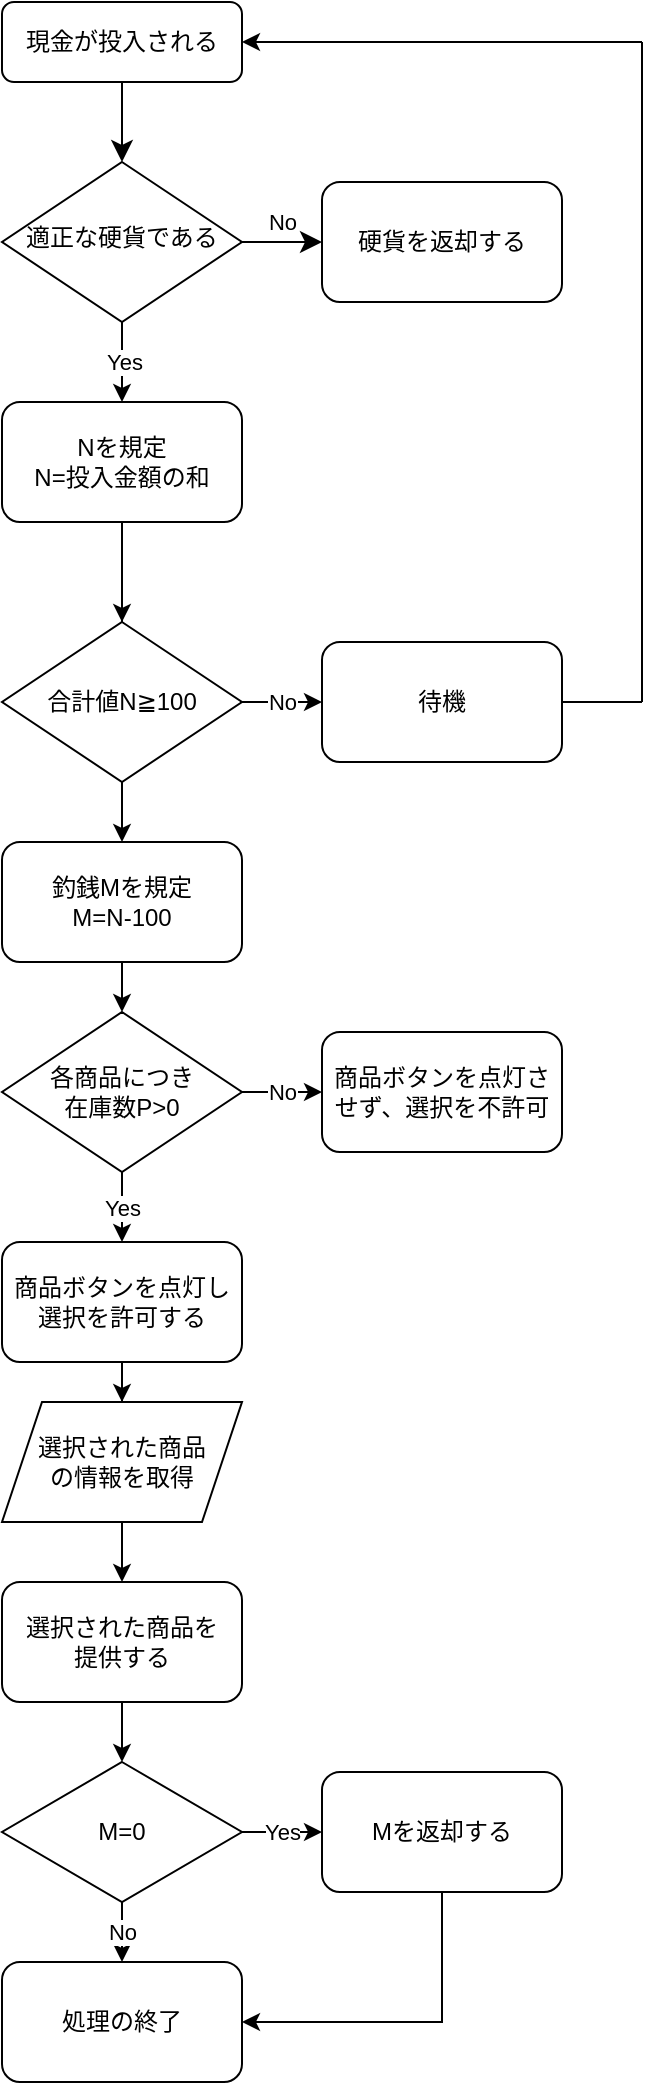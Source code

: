 <mxfile version="16.6.6" type="github">
  <diagram id="C5RBs43oDa-KdzZeNtuy" name="Page-1">
    <mxGraphModel dx="1422" dy="762" grid="1" gridSize="10" guides="1" tooltips="1" connect="1" arrows="1" fold="1" page="1" pageScale="1" pageWidth="827" pageHeight="1169" math="0" shadow="0">
      <root>
        <mxCell id="WIyWlLk6GJQsqaUBKTNV-0" />
        <mxCell id="WIyWlLk6GJQsqaUBKTNV-1" parent="WIyWlLk6GJQsqaUBKTNV-0" />
        <mxCell id="WIyWlLk6GJQsqaUBKTNV-2" value="" style="rounded=0;html=1;jettySize=auto;orthogonalLoop=1;fontSize=11;endArrow=classic;endFill=1;endSize=8;strokeWidth=1;shadow=0;labelBackgroundColor=none;edgeStyle=orthogonalEdgeStyle;" parent="WIyWlLk6GJQsqaUBKTNV-1" source="WIyWlLk6GJQsqaUBKTNV-3" target="WIyWlLk6GJQsqaUBKTNV-6" edge="1">
          <mxGeometry relative="1" as="geometry" />
        </mxCell>
        <mxCell id="WIyWlLk6GJQsqaUBKTNV-3" value="&lt;font style=&quot;vertical-align: inherit&quot;&gt;&lt;font style=&quot;vertical-align: inherit&quot;&gt;現金が投入される&lt;/font&gt;&lt;/font&gt;" style="rounded=1;whiteSpace=wrap;html=1;fontSize=12;glass=0;strokeWidth=1;shadow=0;" parent="WIyWlLk6GJQsqaUBKTNV-1" vertex="1">
          <mxGeometry x="160" y="80" width="120" height="40" as="geometry" />
        </mxCell>
        <mxCell id="WIyWlLk6GJQsqaUBKTNV-5" value="No" style="edgeStyle=orthogonalEdgeStyle;rounded=0;html=1;jettySize=auto;orthogonalLoop=1;fontSize=11;endArrow=classic;endFill=1;endSize=8;strokeWidth=1;shadow=0;labelBackgroundColor=none;" parent="WIyWlLk6GJQsqaUBKTNV-1" source="WIyWlLk6GJQsqaUBKTNV-6" target="WIyWlLk6GJQsqaUBKTNV-7" edge="1">
          <mxGeometry y="10" relative="1" as="geometry">
            <mxPoint as="offset" />
          </mxGeometry>
        </mxCell>
        <mxCell id="TvOVCjF9T63dAqN5FJSw-5" value="Yes" style="edgeStyle=orthogonalEdgeStyle;rounded=0;orthogonalLoop=1;jettySize=auto;html=1;endArrow=classic;endFill=1;" edge="1" parent="WIyWlLk6GJQsqaUBKTNV-1" source="WIyWlLk6GJQsqaUBKTNV-6">
          <mxGeometry relative="1" as="geometry">
            <mxPoint x="220" y="280" as="targetPoint" />
          </mxGeometry>
        </mxCell>
        <mxCell id="WIyWlLk6GJQsqaUBKTNV-7" value="&lt;font style=&quot;vertical-align: inherit&quot;&gt;&lt;font style=&quot;vertical-align: inherit&quot;&gt;&lt;font style=&quot;vertical-align: inherit&quot;&gt;&lt;font style=&quot;vertical-align: inherit&quot;&gt;&lt;font style=&quot;vertical-align: inherit&quot;&gt;&lt;font style=&quot;vertical-align: inherit&quot;&gt;&lt;font style=&quot;vertical-align: inherit&quot;&gt;&lt;font style=&quot;vertical-align: inherit&quot;&gt;硬貨を返却する&lt;/font&gt;&lt;/font&gt;&lt;/font&gt;&lt;/font&gt;&lt;/font&gt;&lt;/font&gt;&lt;/font&gt;&lt;/font&gt;" style="rounded=1;whiteSpace=wrap;html=1;fontSize=12;glass=0;strokeWidth=1;shadow=0;" parent="WIyWlLk6GJQsqaUBKTNV-1" vertex="1">
          <mxGeometry x="320" y="170" width="120" height="60" as="geometry" />
        </mxCell>
        <mxCell id="WIyWlLk6GJQsqaUBKTNV-6" value="&lt;font style=&quot;vertical-align: inherit&quot;&gt;&lt;font style=&quot;vertical-align: inherit&quot;&gt;適正な硬貨である&lt;/font&gt;&lt;/font&gt;" style="rhombus;whiteSpace=wrap;html=1;shadow=0;fontFamily=Helvetica;fontSize=12;align=center;strokeWidth=1;spacing=6;spacingTop=-4;" parent="WIyWlLk6GJQsqaUBKTNV-1" vertex="1">
          <mxGeometry x="160" y="160" width="120" height="80" as="geometry" />
        </mxCell>
        <mxCell id="TvOVCjF9T63dAqN5FJSw-7" style="edgeStyle=orthogonalEdgeStyle;rounded=0;orthogonalLoop=1;jettySize=auto;html=1;exitX=0.5;exitY=0;exitDx=0;exitDy=0;endArrow=classic;endFill=1;" edge="1" parent="WIyWlLk6GJQsqaUBKTNV-1">
          <mxGeometry relative="1" as="geometry">
            <mxPoint x="220" y="370" as="sourcePoint" />
            <mxPoint x="220" y="370" as="targetPoint" />
          </mxGeometry>
        </mxCell>
        <mxCell id="TvOVCjF9T63dAqN5FJSw-13" value="" style="endArrow=classic;html=1;rounded=0;entryX=1;entryY=0.5;entryDx=0;entryDy=0;strokeColor=none;" edge="1" parent="WIyWlLk6GJQsqaUBKTNV-1" target="WIyWlLk6GJQsqaUBKTNV-3">
          <mxGeometry width="50" height="50" relative="1" as="geometry">
            <mxPoint x="480" y="100" as="sourcePoint" />
            <mxPoint x="439" y="70" as="targetPoint" />
            <Array as="points" />
          </mxGeometry>
        </mxCell>
        <mxCell id="TvOVCjF9T63dAqN5FJSw-16" value="待機" style="rounded=1;whiteSpace=wrap;html=1;" vertex="1" parent="WIyWlLk6GJQsqaUBKTNV-1">
          <mxGeometry x="320" y="400" width="120" height="60" as="geometry" />
        </mxCell>
        <mxCell id="TvOVCjF9T63dAqN5FJSw-20" value="" style="endArrow=none;html=1;rounded=0;" edge="1" parent="WIyWlLk6GJQsqaUBKTNV-1">
          <mxGeometry width="50" height="50" relative="1" as="geometry">
            <mxPoint x="480" y="430" as="sourcePoint" />
            <mxPoint x="480" y="100" as="targetPoint" />
          </mxGeometry>
        </mxCell>
        <mxCell id="TvOVCjF9T63dAqN5FJSw-23" value="" style="endArrow=classic;html=1;rounded=0;" edge="1" parent="WIyWlLk6GJQsqaUBKTNV-1">
          <mxGeometry width="50" height="50" relative="1" as="geometry">
            <mxPoint x="480" y="100" as="sourcePoint" />
            <mxPoint x="280" y="100" as="targetPoint" />
          </mxGeometry>
        </mxCell>
        <mxCell id="TvOVCjF9T63dAqN5FJSw-29" value="Yes" style="edgeStyle=orthogonalEdgeStyle;rounded=0;orthogonalLoop=1;jettySize=auto;html=1;endArrow=classic;endFill=1;entryX=0.5;entryY=0;entryDx=0;entryDy=0;" edge="1" parent="WIyWlLk6GJQsqaUBKTNV-1" source="TvOVCjF9T63dAqN5FJSw-25" target="TvOVCjF9T63dAqN5FJSw-50">
          <mxGeometry relative="1" as="geometry">
            <mxPoint x="220" y="690" as="targetPoint" />
          </mxGeometry>
        </mxCell>
        <mxCell id="TvOVCjF9T63dAqN5FJSw-35" value="No" style="edgeStyle=orthogonalEdgeStyle;rounded=0;orthogonalLoop=1;jettySize=auto;html=1;endArrow=classic;endFill=1;" edge="1" parent="WIyWlLk6GJQsqaUBKTNV-1" source="TvOVCjF9T63dAqN5FJSw-25" target="TvOVCjF9T63dAqN5FJSw-34">
          <mxGeometry relative="1" as="geometry" />
        </mxCell>
        <mxCell id="TvOVCjF9T63dAqN5FJSw-25" value="各商品につき&lt;br&gt;在庫数P&amp;gt;0" style="rhombus;whiteSpace=wrap;html=1;" vertex="1" parent="WIyWlLk6GJQsqaUBKTNV-1">
          <mxGeometry x="160" y="585" width="120" height="80" as="geometry" />
        </mxCell>
        <mxCell id="TvOVCjF9T63dAqN5FJSw-34" value="商品ボタンを点灯させず、選択を不許可" style="rounded=1;whiteSpace=wrap;html=1;" vertex="1" parent="WIyWlLk6GJQsqaUBKTNV-1">
          <mxGeometry x="320" y="595" width="120" height="60" as="geometry" />
        </mxCell>
        <mxCell id="TvOVCjF9T63dAqN5FJSw-37" style="edgeStyle=orthogonalEdgeStyle;rounded=0;orthogonalLoop=1;jettySize=auto;html=1;exitX=0.5;exitY=0;exitDx=0;exitDy=0;endArrow=classic;endFill=1;" edge="1" parent="WIyWlLk6GJQsqaUBKTNV-1">
          <mxGeometry relative="1" as="geometry">
            <mxPoint x="220" y="370" as="sourcePoint" />
            <mxPoint x="220" y="370" as="targetPoint" />
          </mxGeometry>
        </mxCell>
        <mxCell id="TvOVCjF9T63dAqN5FJSw-42" value="No" style="edgeStyle=orthogonalEdgeStyle;rounded=0;orthogonalLoop=1;jettySize=auto;html=1;endArrow=classic;endFill=1;" edge="1" parent="WIyWlLk6GJQsqaUBKTNV-1" source="TvOVCjF9T63dAqN5FJSw-8" target="TvOVCjF9T63dAqN5FJSw-16">
          <mxGeometry relative="1" as="geometry" />
        </mxCell>
        <mxCell id="TvOVCjF9T63dAqN5FJSw-48" value="" style="edgeStyle=orthogonalEdgeStyle;rounded=0;orthogonalLoop=1;jettySize=auto;html=1;endArrow=classic;endFill=1;" edge="1" parent="WIyWlLk6GJQsqaUBKTNV-1" source="TvOVCjF9T63dAqN5FJSw-8" target="TvOVCjF9T63dAqN5FJSw-47">
          <mxGeometry relative="1" as="geometry" />
        </mxCell>
        <mxCell id="TvOVCjF9T63dAqN5FJSw-8" value="合計値N≧100" style="rhombus;whiteSpace=wrap;html=1;" vertex="1" parent="WIyWlLk6GJQsqaUBKTNV-1">
          <mxGeometry x="160" y="390" width="120" height="80" as="geometry" />
        </mxCell>
        <mxCell id="TvOVCjF9T63dAqN5FJSw-41" value="" style="edgeStyle=orthogonalEdgeStyle;rounded=0;orthogonalLoop=1;jettySize=auto;html=1;entryX=0.5;entryY=0;entryDx=0;entryDy=0;endArrow=none;" edge="1" parent="WIyWlLk6GJQsqaUBKTNV-1" target="TvOVCjF9T63dAqN5FJSw-8">
          <mxGeometry relative="1" as="geometry">
            <mxPoint x="220" y="370" as="sourcePoint" />
            <mxPoint x="220" y="430" as="targetPoint" />
          </mxGeometry>
        </mxCell>
        <mxCell id="TvOVCjF9T63dAqN5FJSw-44" value="" style="endArrow=none;html=1;rounded=0;exitX=1;exitY=0.5;exitDx=0;exitDy=0;" edge="1" parent="WIyWlLk6GJQsqaUBKTNV-1" source="TvOVCjF9T63dAqN5FJSw-16">
          <mxGeometry width="50" height="50" relative="1" as="geometry">
            <mxPoint x="370" y="490" as="sourcePoint" />
            <mxPoint x="480" y="430" as="targetPoint" />
          </mxGeometry>
        </mxCell>
        <mxCell id="TvOVCjF9T63dAqN5FJSw-46" value="" style="edgeStyle=orthogonalEdgeStyle;rounded=0;orthogonalLoop=1;jettySize=auto;html=1;endArrow=classic;endFill=1;" edge="1" parent="WIyWlLk6GJQsqaUBKTNV-1" source="TvOVCjF9T63dAqN5FJSw-45" target="TvOVCjF9T63dAqN5FJSw-8">
          <mxGeometry relative="1" as="geometry" />
        </mxCell>
        <mxCell id="TvOVCjF9T63dAqN5FJSw-45" value="Nを規定&lt;br&gt;N=投入金額の和" style="rounded=1;whiteSpace=wrap;html=1;" vertex="1" parent="WIyWlLk6GJQsqaUBKTNV-1">
          <mxGeometry x="160" y="280" width="120" height="60" as="geometry" />
        </mxCell>
        <mxCell id="TvOVCjF9T63dAqN5FJSw-64" value="" style="edgeStyle=orthogonalEdgeStyle;rounded=0;orthogonalLoop=1;jettySize=auto;html=1;endArrow=classic;endFill=1;" edge="1" parent="WIyWlLk6GJQsqaUBKTNV-1" source="TvOVCjF9T63dAqN5FJSw-47" target="TvOVCjF9T63dAqN5FJSw-25">
          <mxGeometry relative="1" as="geometry" />
        </mxCell>
        <mxCell id="TvOVCjF9T63dAqN5FJSw-47" value="釣銭Mを規定&lt;br&gt;M=N-100" style="rounded=1;whiteSpace=wrap;html=1;" vertex="1" parent="WIyWlLk6GJQsqaUBKTNV-1">
          <mxGeometry x="160" y="500" width="120" height="60" as="geometry" />
        </mxCell>
        <mxCell id="TvOVCjF9T63dAqN5FJSw-62" value="" style="edgeStyle=orthogonalEdgeStyle;rounded=0;orthogonalLoop=1;jettySize=auto;html=1;endArrow=classic;endFill=1;" edge="1" parent="WIyWlLk6GJQsqaUBKTNV-1" source="TvOVCjF9T63dAqN5FJSw-50" target="TvOVCjF9T63dAqN5FJSw-52">
          <mxGeometry relative="1" as="geometry" />
        </mxCell>
        <mxCell id="TvOVCjF9T63dAqN5FJSw-50" value="商品ボタンを点灯し&lt;br&gt;選択を許可する" style="rounded=1;whiteSpace=wrap;html=1;" vertex="1" parent="WIyWlLk6GJQsqaUBKTNV-1">
          <mxGeometry x="160" y="700" width="120" height="60" as="geometry" />
        </mxCell>
        <mxCell id="TvOVCjF9T63dAqN5FJSw-63" value="" style="edgeStyle=orthogonalEdgeStyle;rounded=0;orthogonalLoop=1;jettySize=auto;html=1;endArrow=classic;endFill=1;" edge="1" parent="WIyWlLk6GJQsqaUBKTNV-1" source="TvOVCjF9T63dAqN5FJSw-52" target="TvOVCjF9T63dAqN5FJSw-53">
          <mxGeometry relative="1" as="geometry" />
        </mxCell>
        <mxCell id="TvOVCjF9T63dAqN5FJSw-52" value="選択された商品&lt;br&gt;の情報を取得" style="shape=parallelogram;perimeter=parallelogramPerimeter;whiteSpace=wrap;html=1;fixedSize=1;" vertex="1" parent="WIyWlLk6GJQsqaUBKTNV-1">
          <mxGeometry x="160" y="780" width="120" height="60" as="geometry" />
        </mxCell>
        <mxCell id="TvOVCjF9T63dAqN5FJSw-61" value="" style="edgeStyle=orthogonalEdgeStyle;rounded=0;orthogonalLoop=1;jettySize=auto;html=1;endArrow=classic;endFill=1;" edge="1" parent="WIyWlLk6GJQsqaUBKTNV-1" source="TvOVCjF9T63dAqN5FJSw-53" target="TvOVCjF9T63dAqN5FJSw-56">
          <mxGeometry relative="1" as="geometry" />
        </mxCell>
        <mxCell id="TvOVCjF9T63dAqN5FJSw-53" value="選択された商品を&lt;br&gt;提供する" style="rounded=1;whiteSpace=wrap;html=1;" vertex="1" parent="WIyWlLk6GJQsqaUBKTNV-1">
          <mxGeometry x="160" y="870" width="120" height="60" as="geometry" />
        </mxCell>
        <mxCell id="TvOVCjF9T63dAqN5FJSw-55" value="処理の終了" style="rounded=1;whiteSpace=wrap;html=1;" vertex="1" parent="WIyWlLk6GJQsqaUBKTNV-1">
          <mxGeometry x="160" y="1060" width="120" height="60" as="geometry" />
        </mxCell>
        <mxCell id="TvOVCjF9T63dAqN5FJSw-58" value="Yes" style="edgeStyle=orthogonalEdgeStyle;rounded=0;orthogonalLoop=1;jettySize=auto;html=1;endArrow=classic;endFill=1;" edge="1" parent="WIyWlLk6GJQsqaUBKTNV-1" source="TvOVCjF9T63dAqN5FJSw-56" target="TvOVCjF9T63dAqN5FJSw-57">
          <mxGeometry relative="1" as="geometry" />
        </mxCell>
        <mxCell id="TvOVCjF9T63dAqN5FJSw-60" value="No" style="edgeStyle=orthogonalEdgeStyle;rounded=0;orthogonalLoop=1;jettySize=auto;html=1;endArrow=classic;endFill=1;" edge="1" parent="WIyWlLk6GJQsqaUBKTNV-1" source="TvOVCjF9T63dAqN5FJSw-56" target="TvOVCjF9T63dAqN5FJSw-55">
          <mxGeometry relative="1" as="geometry" />
        </mxCell>
        <mxCell id="TvOVCjF9T63dAqN5FJSw-56" value="M=0" style="rhombus;whiteSpace=wrap;html=1;" vertex="1" parent="WIyWlLk6GJQsqaUBKTNV-1">
          <mxGeometry x="160" y="960" width="120" height="70" as="geometry" />
        </mxCell>
        <mxCell id="TvOVCjF9T63dAqN5FJSw-59" style="edgeStyle=orthogonalEdgeStyle;rounded=0;orthogonalLoop=1;jettySize=auto;html=1;entryX=1;entryY=0.5;entryDx=0;entryDy=0;endArrow=classic;endFill=1;" edge="1" parent="WIyWlLk6GJQsqaUBKTNV-1" source="TvOVCjF9T63dAqN5FJSw-57" target="TvOVCjF9T63dAqN5FJSw-55">
          <mxGeometry relative="1" as="geometry">
            <Array as="points">
              <mxPoint x="380" y="1090" />
            </Array>
          </mxGeometry>
        </mxCell>
        <mxCell id="TvOVCjF9T63dAqN5FJSw-57" value="Mを返却する" style="rounded=1;whiteSpace=wrap;html=1;" vertex="1" parent="WIyWlLk6GJQsqaUBKTNV-1">
          <mxGeometry x="320" y="965" width="120" height="60" as="geometry" />
        </mxCell>
      </root>
    </mxGraphModel>
  </diagram>
</mxfile>
